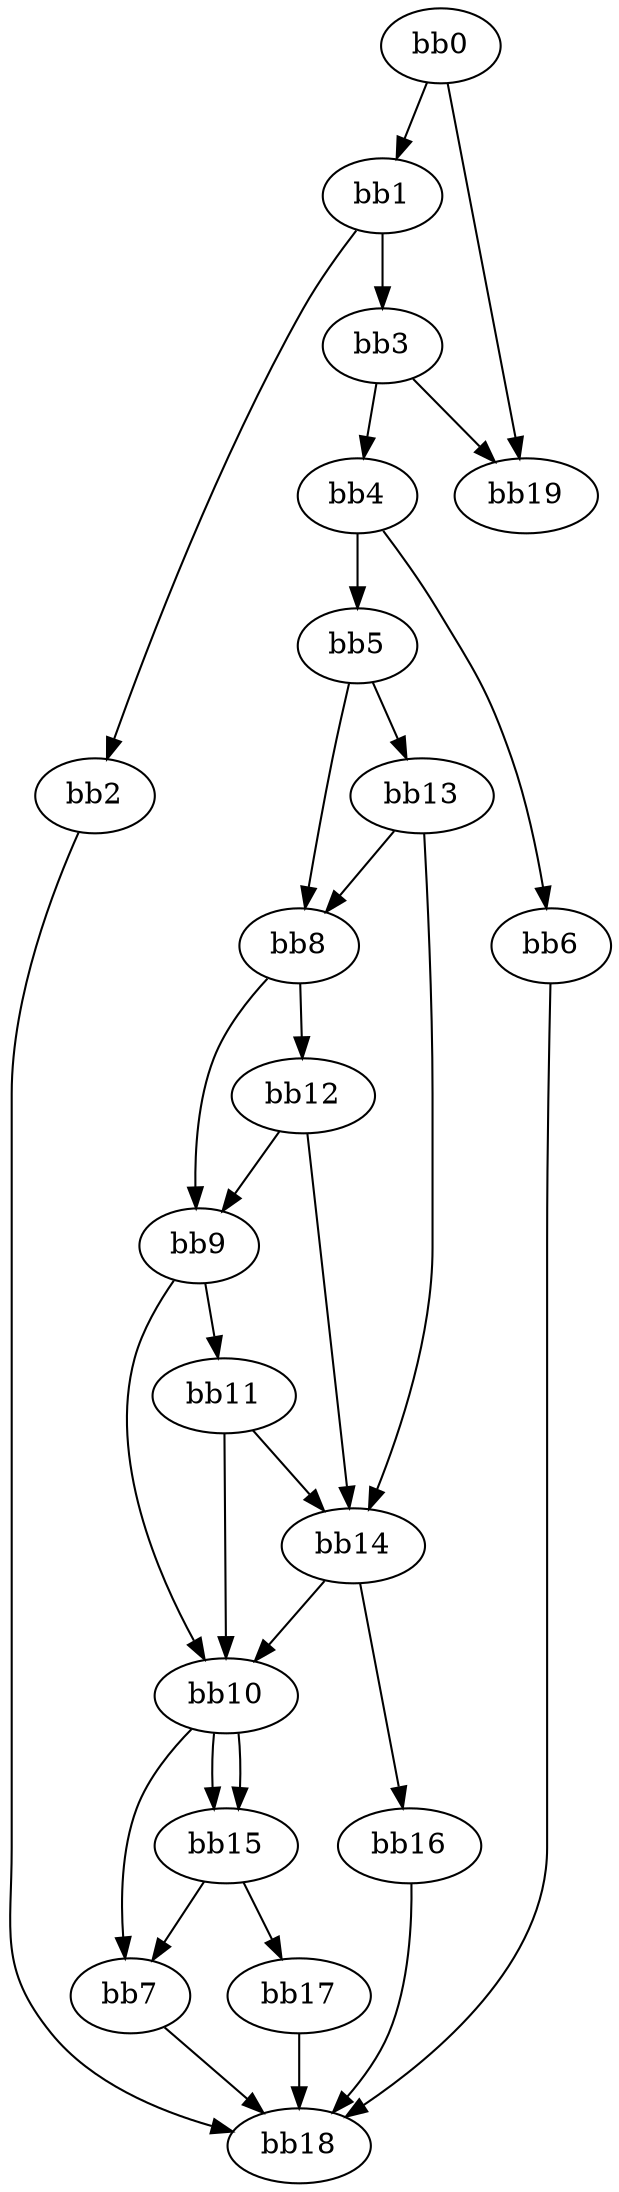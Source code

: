 digraph {
    0 [ label = "bb0\l" ]
    1 [ label = "bb1\l" ]
    2 [ label = "bb2\l" ]
    3 [ label = "bb3\l" ]
    4 [ label = "bb4\l" ]
    5 [ label = "bb5\l" ]
    6 [ label = "bb6\l" ]
    7 [ label = "bb7\l" ]
    8 [ label = "bb8\l" ]
    9 [ label = "bb9\l" ]
    10 [ label = "bb10\l" ]
    11 [ label = "bb11\l" ]
    12 [ label = "bb12\l" ]
    13 [ label = "bb13\l" ]
    14 [ label = "bb14\l" ]
    15 [ label = "bb15\l" ]
    16 [ label = "bb16\l" ]
    17 [ label = "bb17\l" ]
    18 [ label = "bb18\l" ]
    19 [ label = "bb19\l" ]
    0 -> 1 [ ]
    0 -> 19 [ ]
    1 -> 2 [ ]
    1 -> 3 [ ]
    2 -> 18 [ ]
    3 -> 4 [ ]
    3 -> 19 [ ]
    4 -> 5 [ ]
    4 -> 6 [ ]
    5 -> 8 [ ]
    5 -> 13 [ ]
    6 -> 18 [ ]
    7 -> 18 [ ]
    8 -> 9 [ ]
    8 -> 12 [ ]
    9 -> 10 [ ]
    9 -> 11 [ ]
    10 -> 7 [ ]
    10 -> 15 [ ]
    10 -> 15 [ ]
    11 -> 10 [ ]
    11 -> 14 [ ]
    12 -> 9 [ ]
    12 -> 14 [ ]
    13 -> 8 [ ]
    13 -> 14 [ ]
    14 -> 10 [ ]
    14 -> 16 [ ]
    15 -> 7 [ ]
    15 -> 17 [ ]
    16 -> 18 [ ]
    17 -> 18 [ ]
}

